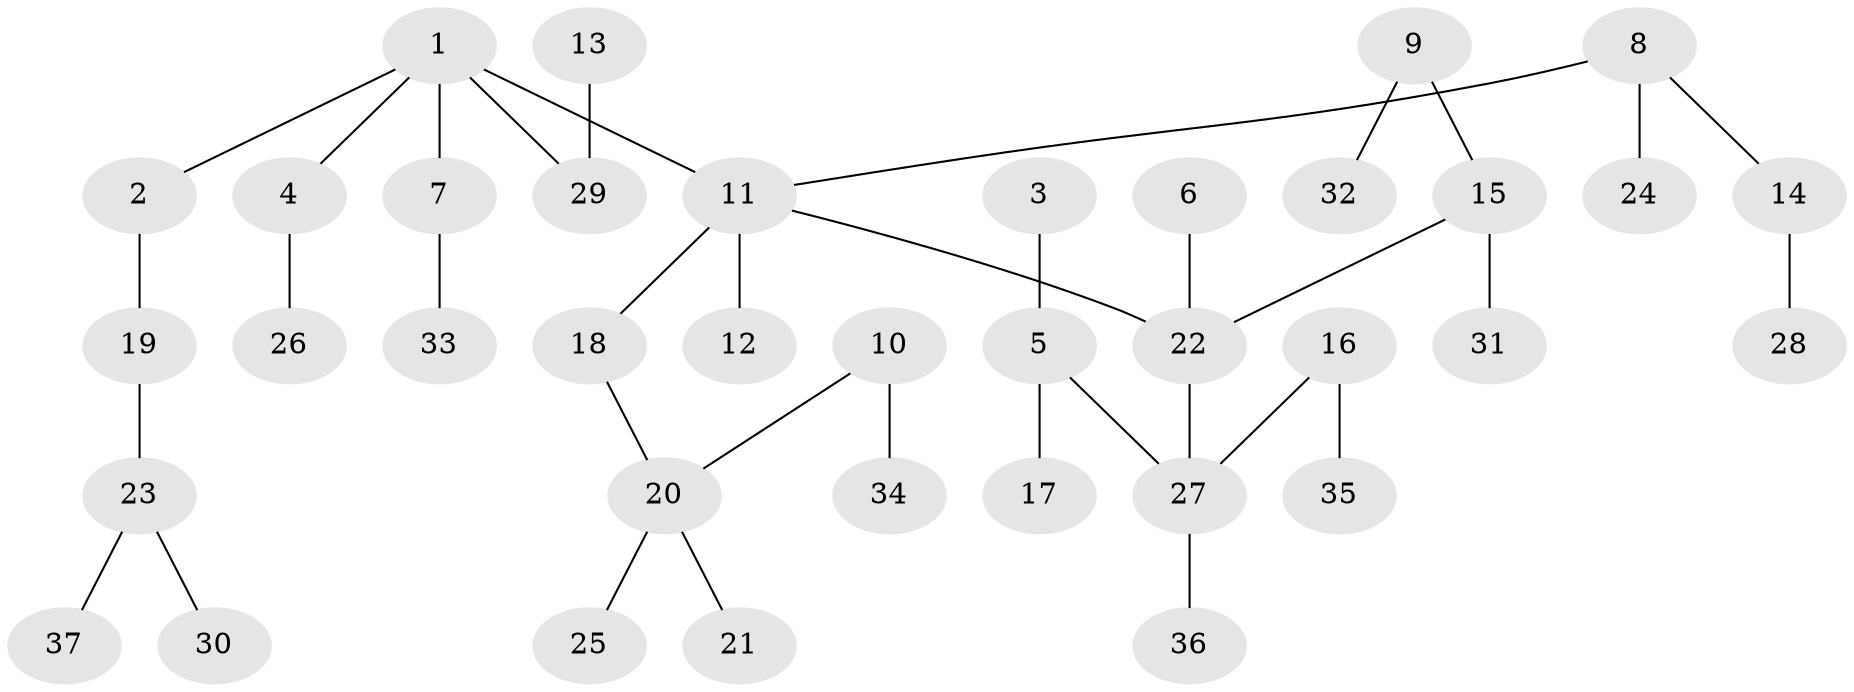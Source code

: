 // original degree distribution, {5: 0.06666666666666667, 6: 0.016666666666666666, 2: 0.3, 3: 0.08333333333333333, 4: 0.05, 1: 0.48333333333333334}
// Generated by graph-tools (version 1.1) at 2025/37/03/04/25 23:37:22]
// undirected, 37 vertices, 36 edges
graph export_dot {
  node [color=gray90,style=filled];
  1;
  2;
  3;
  4;
  5;
  6;
  7;
  8;
  9;
  10;
  11;
  12;
  13;
  14;
  15;
  16;
  17;
  18;
  19;
  20;
  21;
  22;
  23;
  24;
  25;
  26;
  27;
  28;
  29;
  30;
  31;
  32;
  33;
  34;
  35;
  36;
  37;
  1 -- 2 [weight=1.0];
  1 -- 4 [weight=1.0];
  1 -- 7 [weight=1.0];
  1 -- 11 [weight=1.0];
  1 -- 29 [weight=1.0];
  2 -- 19 [weight=1.0];
  3 -- 5 [weight=1.0];
  4 -- 26 [weight=1.0];
  5 -- 17 [weight=1.0];
  5 -- 27 [weight=1.0];
  6 -- 22 [weight=1.0];
  7 -- 33 [weight=1.0];
  8 -- 11 [weight=1.0];
  8 -- 14 [weight=1.0];
  8 -- 24 [weight=1.0];
  9 -- 15 [weight=1.0];
  9 -- 32 [weight=1.0];
  10 -- 20 [weight=1.0];
  10 -- 34 [weight=1.0];
  11 -- 12 [weight=1.0];
  11 -- 18 [weight=1.0];
  11 -- 22 [weight=1.0];
  13 -- 29 [weight=1.0];
  14 -- 28 [weight=1.0];
  15 -- 22 [weight=1.0];
  15 -- 31 [weight=1.0];
  16 -- 27 [weight=1.0];
  16 -- 35 [weight=1.0];
  18 -- 20 [weight=1.0];
  19 -- 23 [weight=1.0];
  20 -- 21 [weight=1.0];
  20 -- 25 [weight=1.0];
  22 -- 27 [weight=1.0];
  23 -- 30 [weight=1.0];
  23 -- 37 [weight=1.0];
  27 -- 36 [weight=1.0];
}
